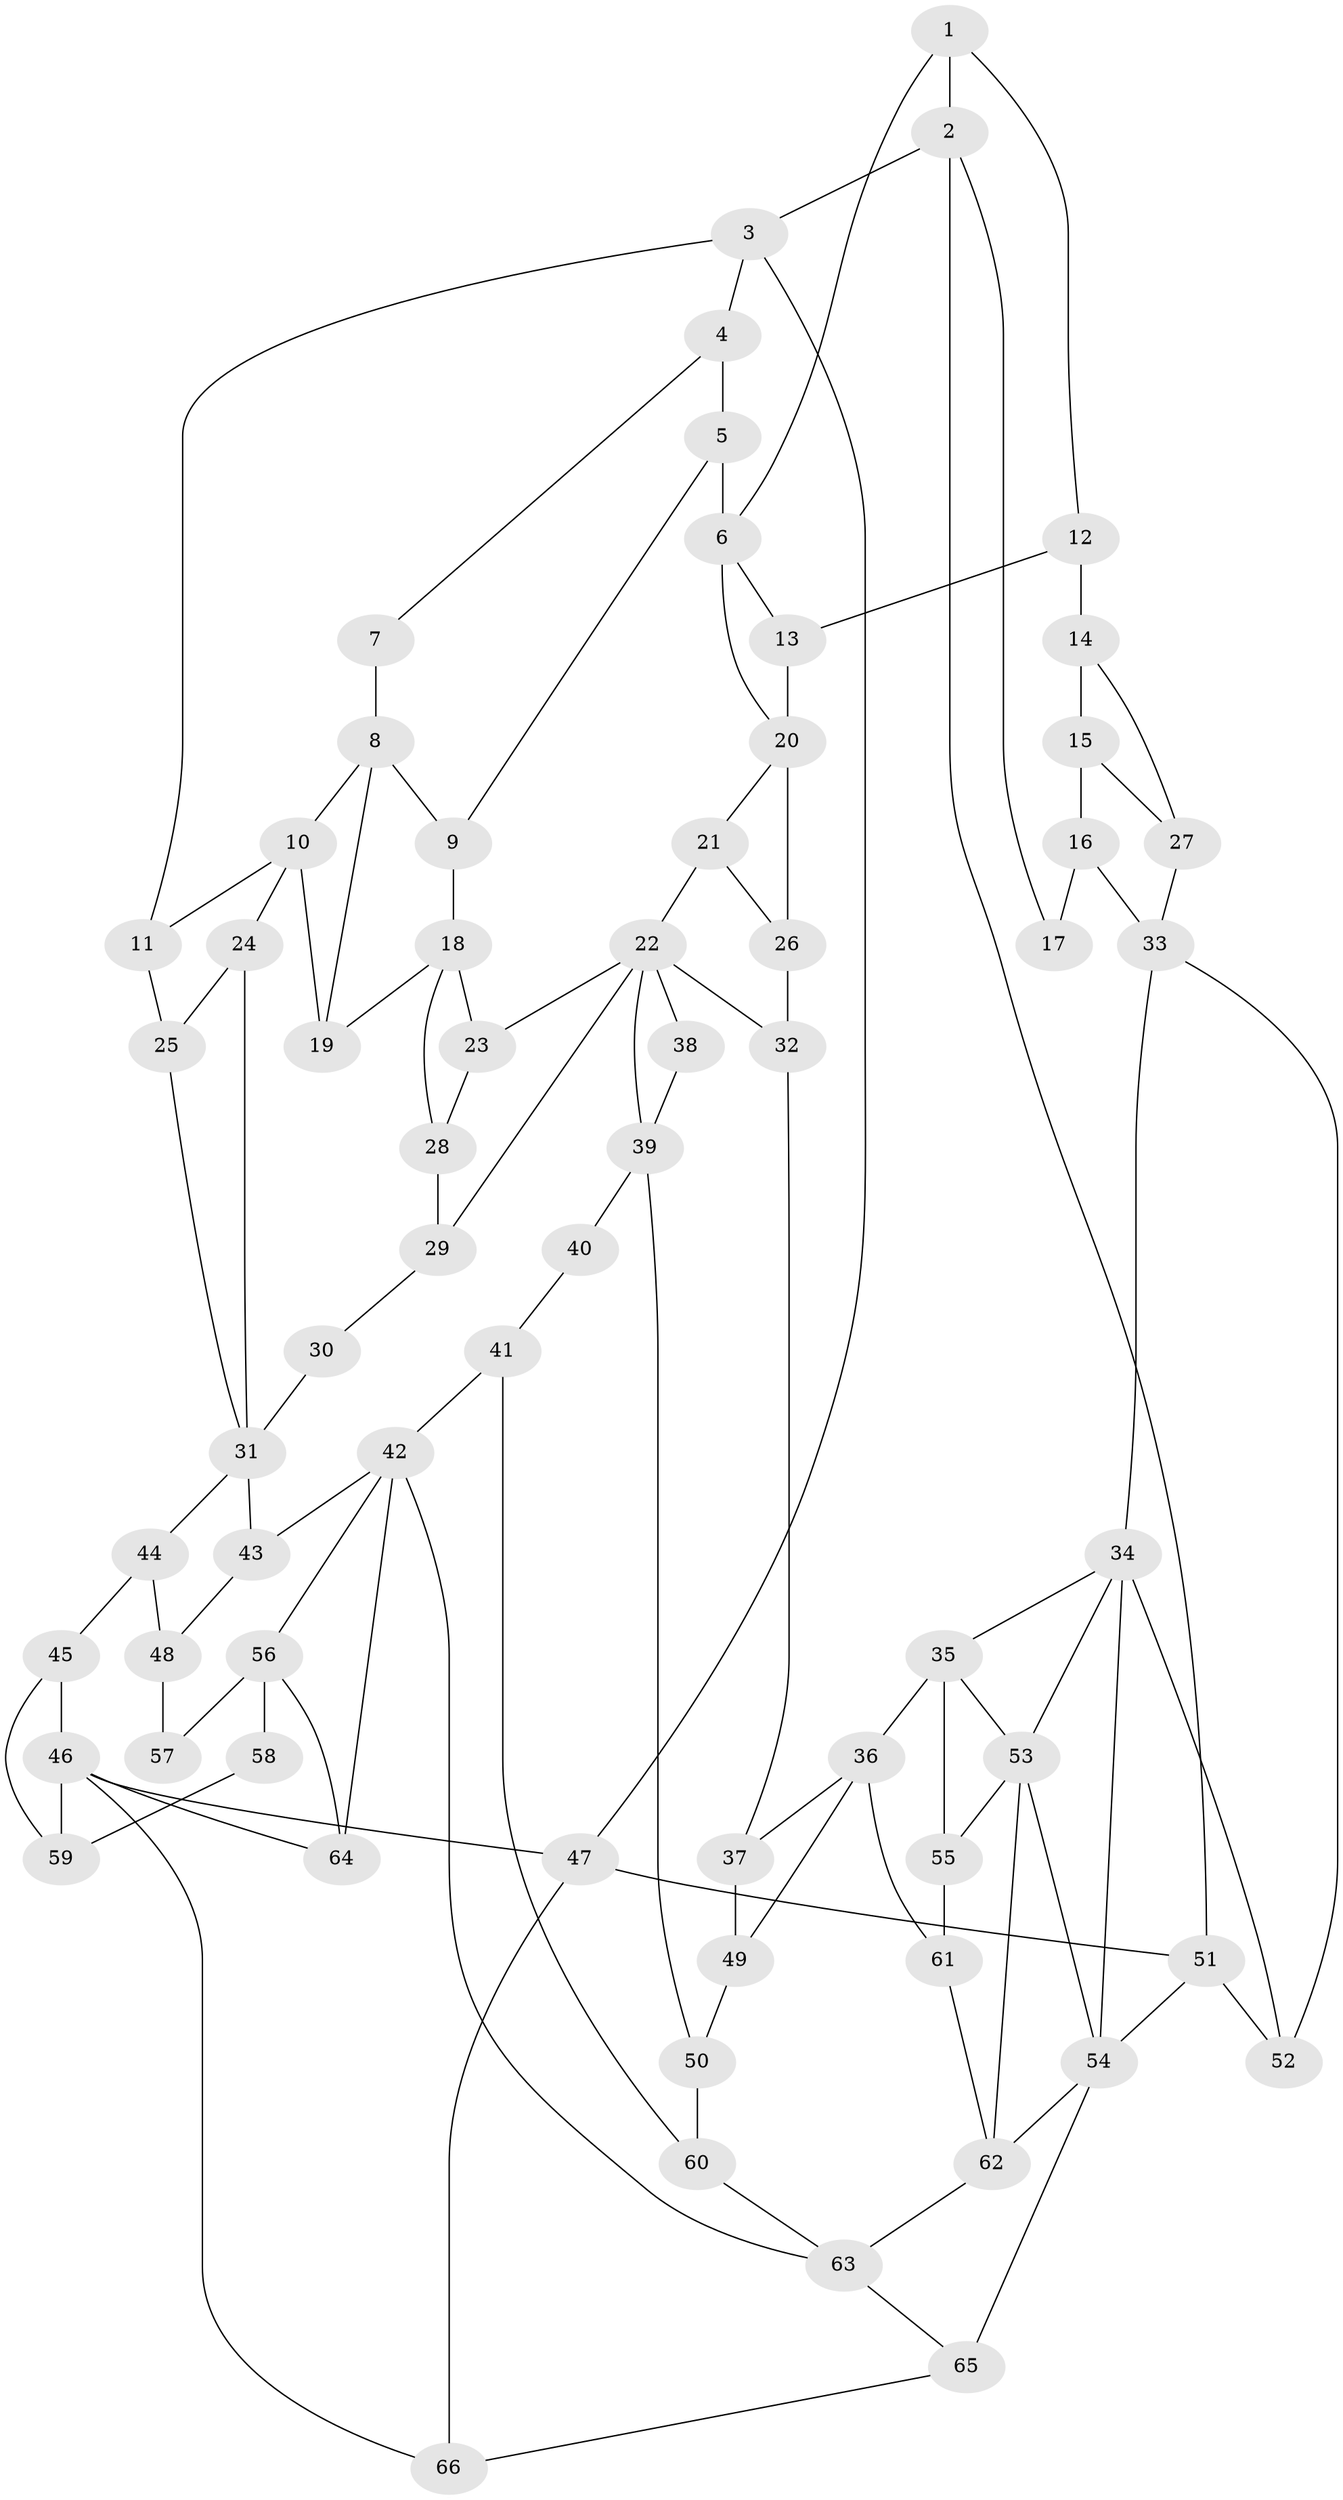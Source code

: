 // original degree distribution, {3: 0.015151515151515152, 6: 0.2196969696969697, 5: 0.5303030303030303, 4: 0.23484848484848486}
// Generated by graph-tools (version 1.1) at 2025/38/03/09/25 02:38:51]
// undirected, 66 vertices, 111 edges
graph export_dot {
graph [start="1"]
  node [color=gray90,style=filled];
  1;
  2;
  3;
  4;
  5;
  6;
  7;
  8;
  9;
  10;
  11;
  12;
  13;
  14;
  15;
  16;
  17;
  18;
  19;
  20;
  21;
  22;
  23;
  24;
  25;
  26;
  27;
  28;
  29;
  30;
  31;
  32;
  33;
  34;
  35;
  36;
  37;
  38;
  39;
  40;
  41;
  42;
  43;
  44;
  45;
  46;
  47;
  48;
  49;
  50;
  51;
  52;
  53;
  54;
  55;
  56;
  57;
  58;
  59;
  60;
  61;
  62;
  63;
  64;
  65;
  66;
  1 -- 2 [weight=1.0];
  1 -- 6 [weight=1.0];
  1 -- 12 [weight=1.0];
  2 -- 3 [weight=1.0];
  2 -- 17 [weight=1.0];
  2 -- 51 [weight=1.0];
  3 -- 4 [weight=1.0];
  3 -- 11 [weight=1.0];
  3 -- 47 [weight=1.0];
  4 -- 5 [weight=1.0];
  4 -- 7 [weight=1.0];
  5 -- 6 [weight=2.0];
  5 -- 9 [weight=1.0];
  6 -- 13 [weight=1.0];
  6 -- 20 [weight=1.0];
  7 -- 8 [weight=2.0];
  8 -- 9 [weight=1.0];
  8 -- 10 [weight=2.0];
  8 -- 19 [weight=1.0];
  9 -- 18 [weight=2.0];
  10 -- 11 [weight=1.0];
  10 -- 19 [weight=1.0];
  10 -- 24 [weight=1.0];
  11 -- 25 [weight=1.0];
  12 -- 13 [weight=2.0];
  12 -- 14 [weight=2.0];
  13 -- 20 [weight=3.0];
  14 -- 15 [weight=3.0];
  14 -- 27 [weight=1.0];
  15 -- 16 [weight=2.0];
  15 -- 27 [weight=1.0];
  16 -- 17 [weight=2.0];
  16 -- 33 [weight=2.0];
  18 -- 19 [weight=2.0];
  18 -- 23 [weight=1.0];
  18 -- 28 [weight=1.0];
  20 -- 21 [weight=1.0];
  20 -- 26 [weight=1.0];
  21 -- 22 [weight=1.0];
  21 -- 26 [weight=1.0];
  22 -- 23 [weight=1.0];
  22 -- 29 [weight=1.0];
  22 -- 32 [weight=1.0];
  22 -- 38 [weight=1.0];
  22 -- 39 [weight=1.0];
  23 -- 28 [weight=1.0];
  24 -- 25 [weight=1.0];
  24 -- 31 [weight=1.0];
  25 -- 31 [weight=1.0];
  26 -- 32 [weight=1.0];
  27 -- 33 [weight=1.0];
  28 -- 29 [weight=1.0];
  29 -- 30 [weight=1.0];
  30 -- 31 [weight=2.0];
  31 -- 43 [weight=1.0];
  31 -- 44 [weight=1.0];
  32 -- 37 [weight=1.0];
  33 -- 34 [weight=1.0];
  33 -- 52 [weight=1.0];
  34 -- 35 [weight=1.0];
  34 -- 52 [weight=1.0];
  34 -- 53 [weight=1.0];
  34 -- 54 [weight=1.0];
  35 -- 36 [weight=2.0];
  35 -- 53 [weight=1.0];
  35 -- 55 [weight=2.0];
  36 -- 37 [weight=1.0];
  36 -- 49 [weight=1.0];
  36 -- 61 [weight=1.0];
  37 -- 49 [weight=1.0];
  38 -- 39 [weight=2.0];
  39 -- 40 [weight=2.0];
  39 -- 50 [weight=1.0];
  40 -- 41 [weight=1.0];
  41 -- 42 [weight=1.0];
  41 -- 60 [weight=1.0];
  42 -- 43 [weight=1.0];
  42 -- 56 [weight=1.0];
  42 -- 63 [weight=1.0];
  42 -- 64 [weight=1.0];
  43 -- 48 [weight=1.0];
  44 -- 45 [weight=1.0];
  44 -- 48 [weight=1.0];
  45 -- 46 [weight=1.0];
  45 -- 59 [weight=1.0];
  46 -- 47 [weight=1.0];
  46 -- 59 [weight=2.0];
  46 -- 64 [weight=1.0];
  46 -- 66 [weight=1.0];
  47 -- 51 [weight=1.0];
  47 -- 66 [weight=1.0];
  48 -- 57 [weight=1.0];
  49 -- 50 [weight=1.0];
  50 -- 60 [weight=1.0];
  51 -- 52 [weight=1.0];
  51 -- 54 [weight=1.0];
  53 -- 54 [weight=1.0];
  53 -- 55 [weight=1.0];
  53 -- 62 [weight=1.0];
  54 -- 62 [weight=1.0];
  54 -- 65 [weight=2.0];
  55 -- 61 [weight=1.0];
  56 -- 57 [weight=2.0];
  56 -- 58 [weight=2.0];
  56 -- 64 [weight=1.0];
  58 -- 59 [weight=2.0];
  60 -- 63 [weight=1.0];
  61 -- 62 [weight=1.0];
  62 -- 63 [weight=1.0];
  63 -- 65 [weight=1.0];
  65 -- 66 [weight=1.0];
}
